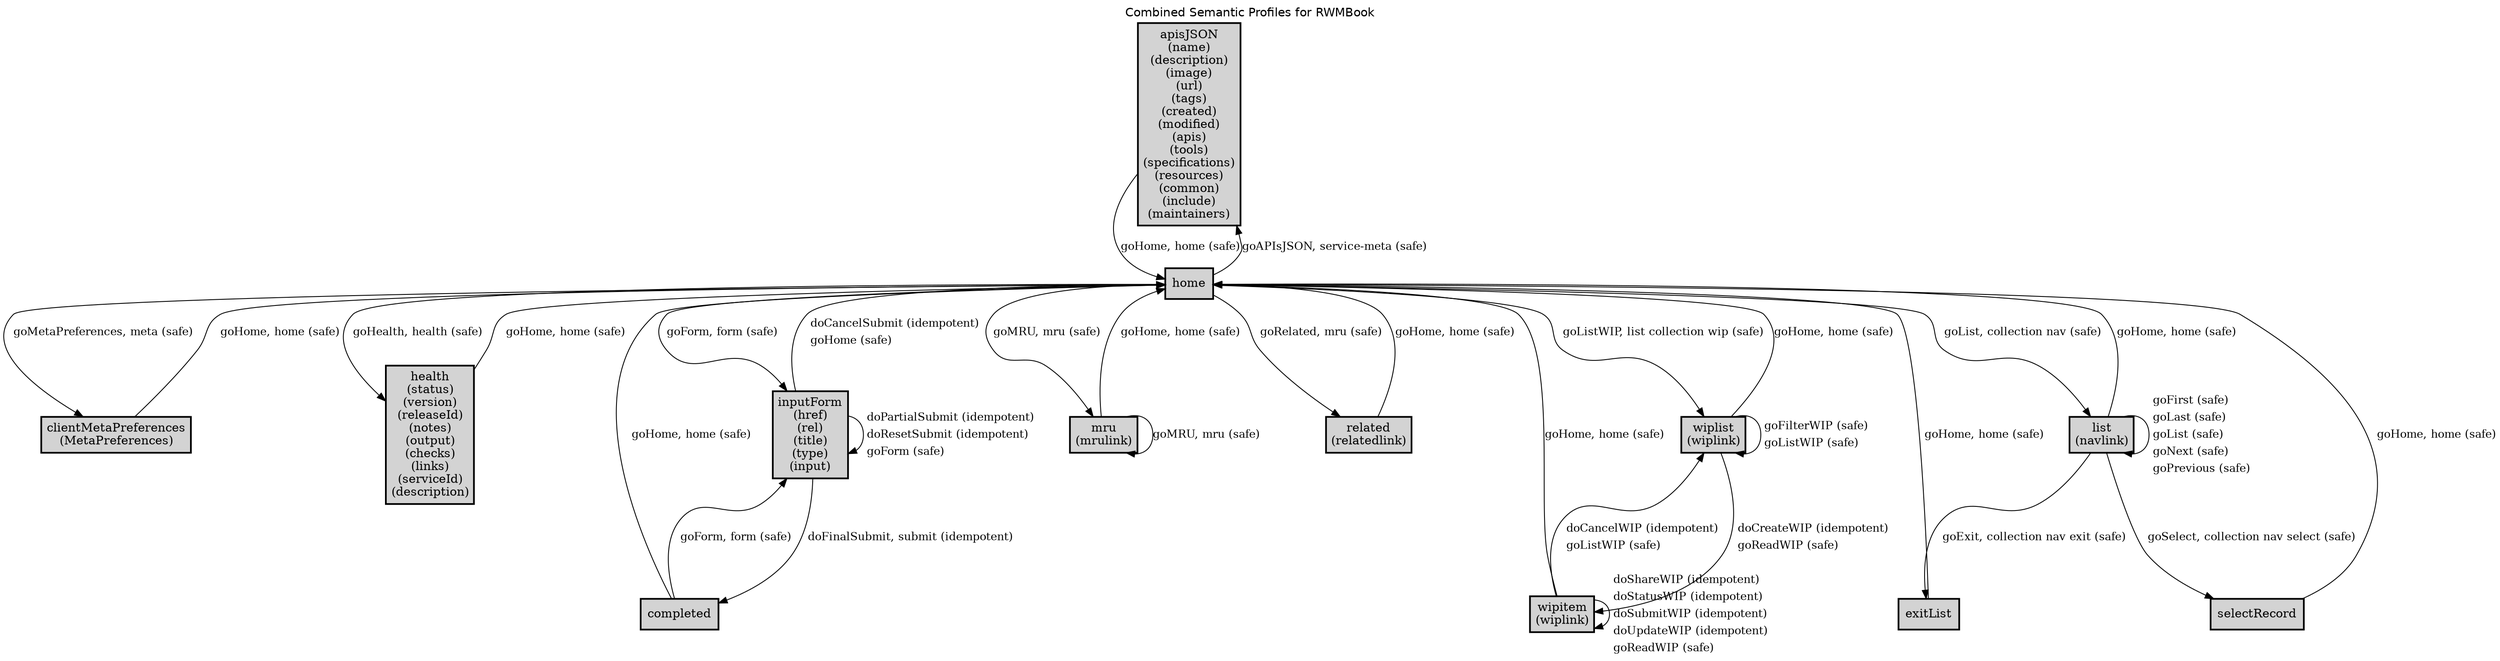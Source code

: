 digraph application_state_diagram {
  graph [
    labelloc="t";
    fontname="Helvetica"
    label="Combined Semantic Profiles for RWMBook";
    URL="index.html" target="_parent"
  ];
  node [shape = box, style = "bold,filled" fillcolor="lightgray"];

    apisJSON [margin=0.02, label=<<table cellspacing="0" cellpadding="5" border="0"><tr><td>apisJSON<br />(name)<br />(description)<br />(image)<br />(url)<br />(tags)<br />(created)<br />(modified)<br />(apis)<br />(tools)<br />(specifications)<br />(resources)<br />(common)<br />(include)<br />(maintainers)<br /></td></tr></table>>,shape=box URL="docs/semantic.apisJSON.html" target="_parent"]
    clientMetaPreferences [margin=0.02, label=<<table cellspacing="0" cellpadding="5" border="0"><tr><td>clientMetaPreferences<br />(MetaPreferences)<br /></td></tr></table>>,shape=box URL="docs/semantic.clientMetaPreferences.html" target="_parent"]
    health [margin=0.02, label=<<table cellspacing="0" cellpadding="5" border="0"><tr><td>health<br />(status)<br />(version)<br />(releaseId)<br />(notes)<br />(output)<br />(checks)<br />(links)<br />(serviceId)<br />(description)<br /></td></tr></table>>,shape=box URL="docs/semantic.health.html" target="_parent"]
    inputForm [margin=0.02, label=<<table cellspacing="0" cellpadding="5" border="0"><tr><td>inputForm<br />(href)<br />(rel)<br />(title)<br />(type)<br />(input)<br /></td></tr></table>>,shape=box URL="docs/semantic.inputForm.html" target="_parent"]
    list [margin=0.02, label=<<table cellspacing="0" cellpadding="5" border="0"><tr><td>list<br />(navlink)<br /></td></tr></table>>,shape=box URL="docs/semantic.list.html" target="_parent"]
    mru [margin=0.02, label=<<table cellspacing="0" cellpadding="5" border="0"><tr><td>mru<br />(mrulink)<br /></td></tr></table>>,shape=box URL="docs/semantic.mru.html" target="_parent"]
    related [margin=0.02, label=<<table cellspacing="0" cellpadding="5" border="0"><tr><td>related<br />(relatedlink)<br /></td></tr></table>>,shape=box URL="docs/semantic.related.html" target="_parent"]
    wipitem [margin=0.02, label=<<table cellspacing="0" cellpadding="5" border="0"><tr><td>wipitem<br />(wiplink)<br /></td></tr></table>>,shape=box URL="docs/semantic.wipitem.html" target="_parent"]
    wiplist [margin=0.02, label=<<table cellspacing="0" cellpadding="5" border="0"><tr><td>wiplist<br />(wiplink)<br /></td></tr></table>>,shape=box URL="docs/semantic.wiplist.html" target="_parent"]

    apisJSON -> home [label = <goHome, home (safe)> URL="docs/safe.goHome.html" target="_parent" fontsize=13];
    clientMetaPreferences -> home [label = <goHome, home (safe)> URL="docs/safe.goHome.html" target="_parent" fontsize=13];
    completed -> home [label = <goHome, home (safe)> URL="docs/safe.goHome.html" target="_parent" fontsize=13];
    completed -> inputForm [label = <goForm, form (safe)> URL="docs/safe.goForm.html" target="_parent" fontsize=13];
    exitList -> home [label = <goHome, home (safe)> URL="docs/safe.goHome.html" target="_parent" fontsize=13];
    health -> home [label = <goHome, home (safe)> URL="docs/safe.goHome.html" target="_parent" fontsize=13];
    home -> apisJSON [label = <goAPIsJSON, service-meta (safe)> URL="docs/safe.goAPIsJSON.html" target="_parent" fontsize=13];
    home -> clientMetaPreferences [label = <goMetaPreferences, meta (safe)> URL="docs/safe.goMetaPreferences.html" target="_parent" fontsize=13];
    home -> health [label = <goHealth, health (safe)> URL="docs/safe.goHealth.html" target="_parent" fontsize=13];
    home -> inputForm [label = <goForm, form (safe)> URL="docs/safe.goForm.html" target="_parent" fontsize=13];
    home -> list [label = <goList, collection nav (safe)> URL="docs/safe.goList.html" target="_parent" fontsize=13];
    home -> mru [label = <goMRU, mru (safe)> URL="docs/safe.goMRU.html" target="_parent" fontsize=13];
    home -> related [label = <goRelated, mru (safe)> URL="docs/safe.goRelated.html" target="_parent" fontsize=13];
    home -> wiplist [label = <goListWIP, list collection wip (safe)> URL="docs/safe.goListWIP.html" target="_parent" fontsize=13];
    inputForm -> completed [label = <doFinalSubmit, submit (idempotent)> URL="docs/idempotent.doFinalSubmit.html" target="_parent" fontsize=13];
    inputForm -> home [label=<<table  border="0"><tr><td align="left" href="docs/idempotent.doCancelSubmit.html">doCancelSubmit (idempotent)</td></tr><tr><td align="left" href="docs/safe.goHome.html">goHome (safe)</td></tr></table>> fontsize=13];
    inputForm -> inputForm [label=<<table  border="0"><tr><td align="left" href="docs/idempotent.doPartialSubmit.html">doPartialSubmit (idempotent)</td></tr><tr><td align="left" href="docs/idempotent.doResetSubmit.html">doResetSubmit (idempotent)</td></tr><tr><td align="left" href="docs/safe.goForm.html">goForm (safe)</td></tr></table>> fontsize=13];
    list -> exitList [label = <goExit, collection nav exit (safe)> URL="docs/safe.goExit.html" target="_parent" fontsize=13];
    list -> home [label = <goHome, home (safe)> URL="docs/safe.goHome.html" target="_parent" fontsize=13];
    list -> list [label=<<table  border="0"><tr><td align="left" href="docs/safe.goFirst.html">goFirst (safe)</td></tr><tr><td align="left" href="docs/safe.goLast.html">goLast (safe)</td></tr><tr><td align="left" href="docs/safe.goList.html">goList (safe)</td></tr><tr><td align="left" href="docs/safe.goNext.html">goNext (safe)</td></tr><tr><td align="left" href="docs/safe.goPrevious.html">goPrevious (safe)</td></tr></table>> fontsize=13];
    list -> selectRecord [label = <goSelect, collection nav select (safe)> URL="docs/safe.goSelect.html" target="_parent" fontsize=13];
    mru -> home [label = <goHome, home (safe)> URL="docs/safe.goHome.html" target="_parent" fontsize=13];
    mru -> mru [label = <goMRU, mru (safe)> URL="docs/safe.goMRU.html" target="_parent" fontsize=13];
    related -> home [label = <goHome, home (safe)> URL="docs/safe.goHome.html" target="_parent" fontsize=13];
    selectRecord -> home [label = <goHome, home (safe)> URL="docs/safe.goHome.html" target="_parent" fontsize=13];
    wipitem -> home [label = <goHome, home (safe)> URL="docs/safe.goHome.html" target="_parent" fontsize=13];
    wipitem -> wipitem [label=<<table  border="0"><tr><td align="left" href="docs/idempotent.doShareWIP.html">doShareWIP (idempotent)</td></tr><tr><td align="left" href="docs/idempotent.doStatusWIP.html">doStatusWIP (idempotent)</td></tr><tr><td align="left" href="docs/idempotent.doSubmitWIP.html">doSubmitWIP (idempotent)</td></tr><tr><td align="left" href="docs/idempotent.doUpdateWIP.html">doUpdateWIP (idempotent)</td></tr><tr><td align="left" href="docs/safe.goReadWIP.html">goReadWIP (safe)</td></tr></table>> fontsize=13];
    wipitem -> wiplist [label=<<table  border="0"><tr><td align="left" href="docs/idempotent.doCancelWIP.html">doCancelWIP (idempotent)</td></tr><tr><td align="left" href="docs/safe.goListWIP.html">goListWIP (safe)</td></tr></table>> fontsize=13];
    wiplist -> home [label = <goHome, home (safe)> URL="docs/safe.goHome.html" target="_parent" fontsize=13];
    wiplist -> wipitem [label=<<table  border="0"><tr><td align="left" href="docs/idempotent.doCreateWIP.html">doCreateWIP (idempotent)</td></tr><tr><td align="left" href="docs/safe.goReadWIP.html">goReadWIP (safe)</td></tr></table>> fontsize=13];
    wiplist -> wiplist [label=<<table  border="0"><tr><td align="left" href="docs/safe.goFilterWIP.html">goFilterWIP (safe)</td></tr><tr><td align="left" href="docs/safe.goListWIP.html">goListWIP (safe)</td></tr></table>> fontsize=13];

    home [label = <home> URL="docs/semantic.home.html" target="_parent"]
    completed [label = <completed> URL="docs/semantic.completed.html" target="_parent"]
    exitList [label = <exitList> URL="docs/semantic.exitList.html" target="_parent"]
    selectRecord [label = <selectRecord> URL="docs/semantic.selectRecord.html" target="_parent"]

}